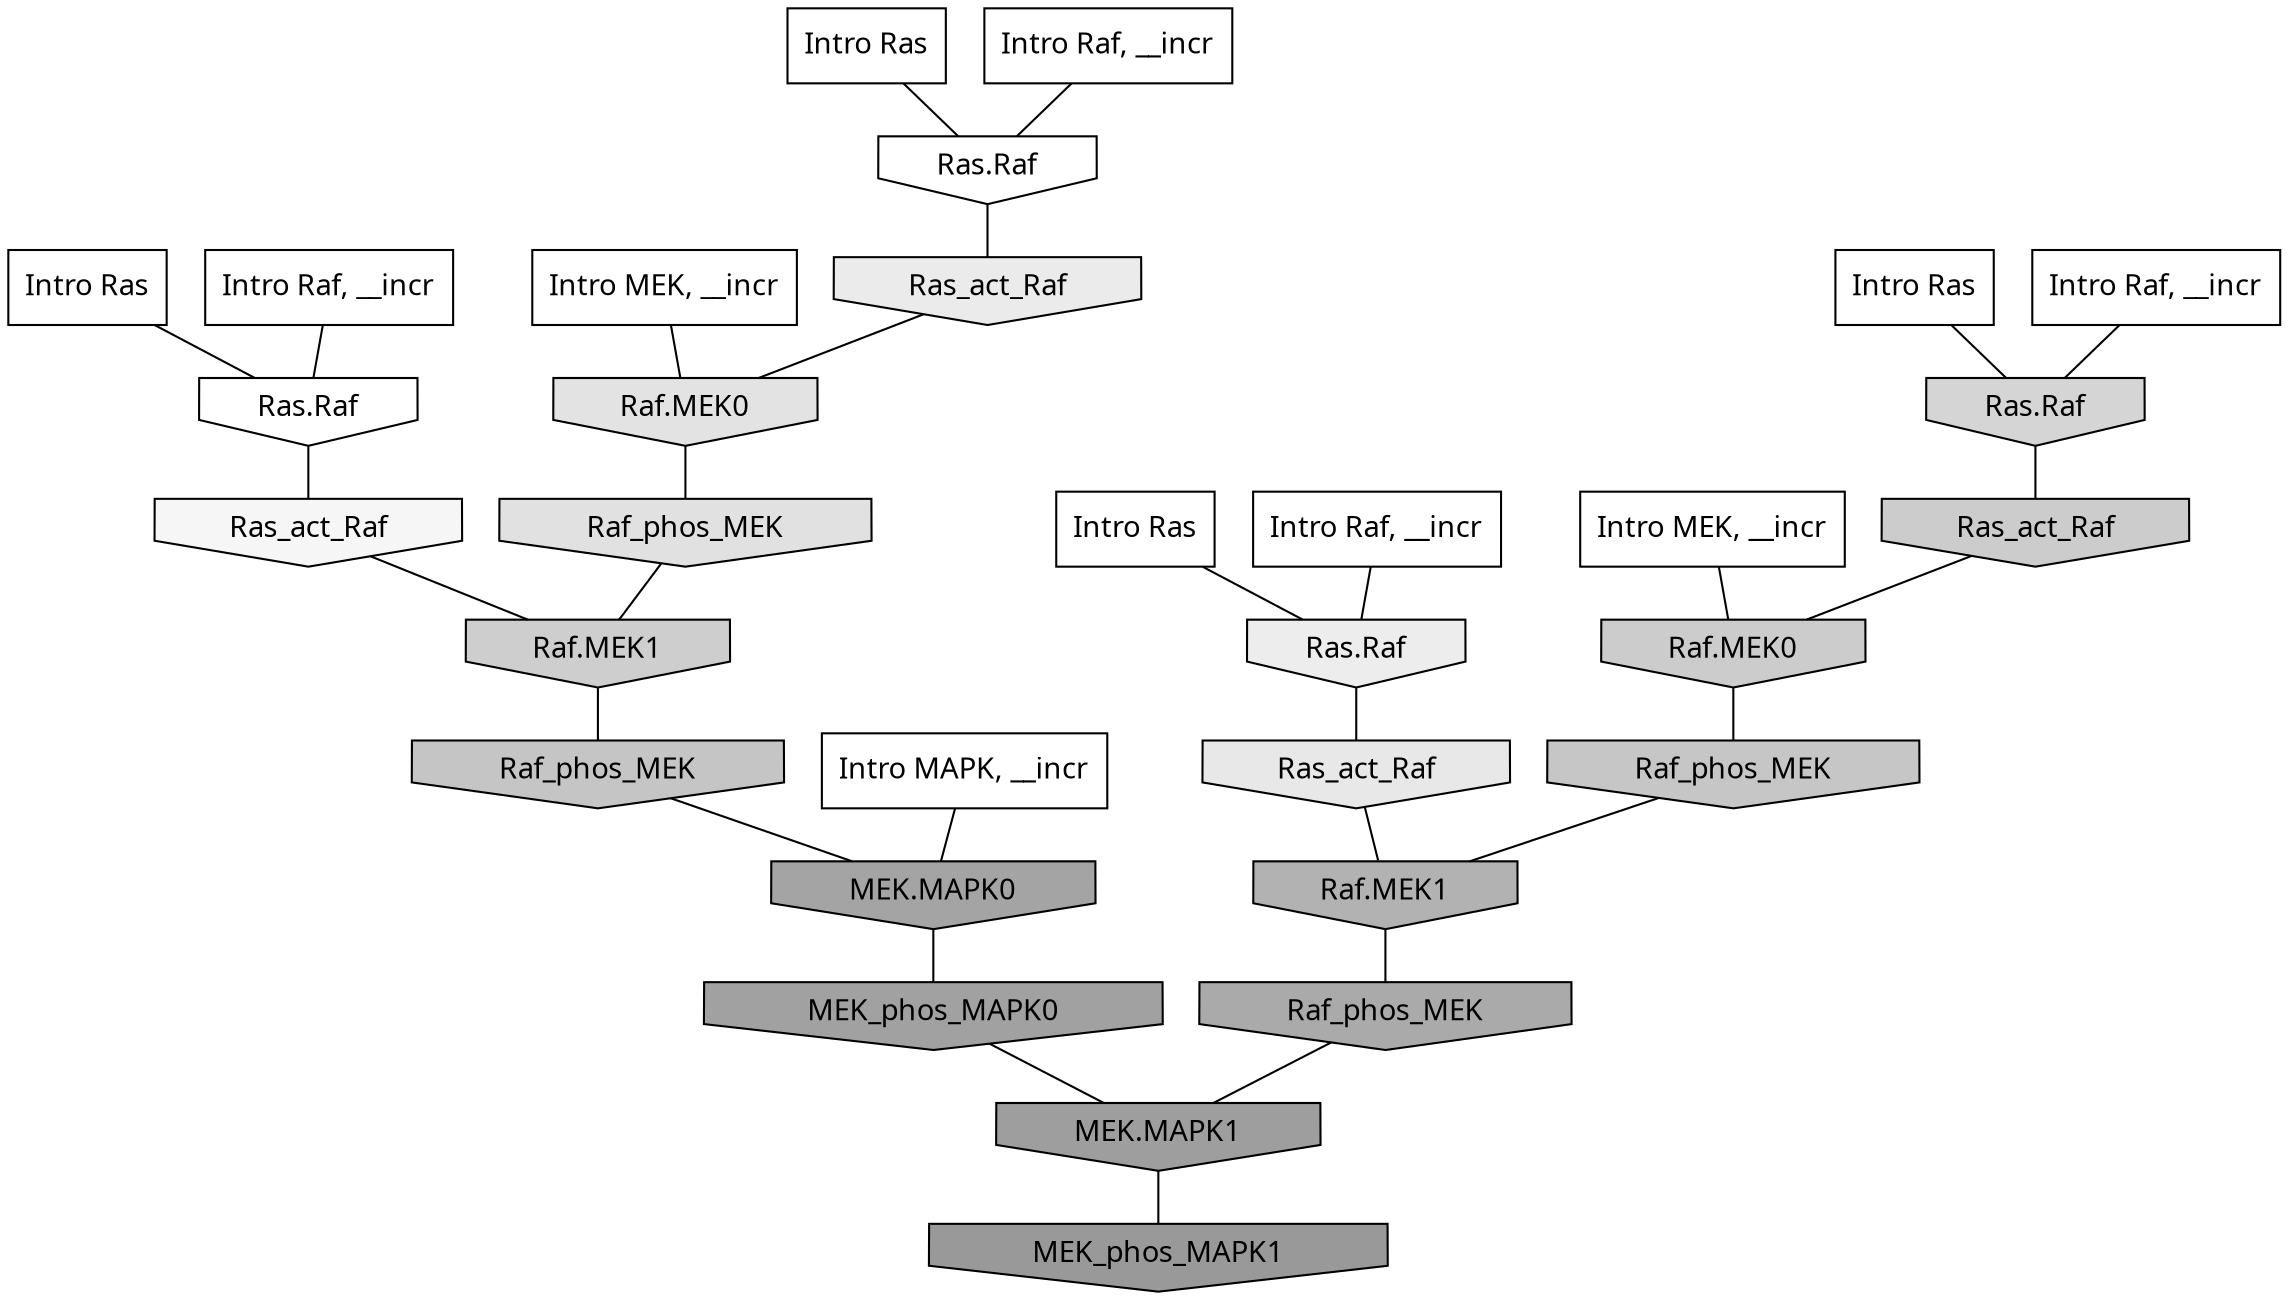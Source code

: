 digraph G{
  rankdir="TB";
  ranksep=0.30;
  node [fontname="CMU Serif"];
  edge [fontname="CMU Serif"];
  
  2 [label="Intro Ras", shape=rectangle, style=filled, fillcolor="0.000 0.000 1.000"]
  
  50 [label="Intro Ras", shape=rectangle, style=filled, fillcolor="0.000 0.000 1.000"]
  
  64 [label="Intro Ras", shape=rectangle, style=filled, fillcolor="0.000 0.000 1.000"]
  
  93 [label="Intro Ras", shape=rectangle, style=filled, fillcolor="0.000 0.000 1.000"]
  
  226 [label="Intro Raf, __incr", shape=rectangle, style=filled, fillcolor="0.000 0.000 1.000"]
  
  550 [label="Intro Raf, __incr", shape=rectangle, style=filled, fillcolor="0.000 0.000 1.000"]
  
  896 [label="Intro Raf, __incr", shape=rectangle, style=filled, fillcolor="0.000 0.000 1.000"]
  
  979 [label="Intro Raf, __incr", shape=rectangle, style=filled, fillcolor="0.000 0.000 1.000"]
  
  1680 [label="Intro MEK, __incr", shape=rectangle, style=filled, fillcolor="0.000 0.000 1.000"]
  
  1984 [label="Intro MEK, __incr", shape=rectangle, style=filled, fillcolor="0.000 0.000 1.000"]
  
  2794 [label="Intro MAPK, __incr", shape=rectangle, style=filled, fillcolor="0.000 0.000 1.000"]
  
  3271 [label="Ras.Raf", shape=invhouse, style=filled, fillcolor="0.000 0.000 1.000"]
  
  3322 [label="Ras.Raf", shape=invhouse, style=filled, fillcolor="0.000 0.000 0.998"]
  
  3560 [label="Ras_act_Raf", shape=invhouse, style=filled, fillcolor="0.000 0.000 0.962"]
  
  4032 [label="Ras.Raf", shape=invhouse, style=filled, fillcolor="0.000 0.000 0.926"]
  
  4129 [label="Ras_act_Raf", shape=invhouse, style=filled, fillcolor="0.000 0.000 0.919"]
  
  4285 [label="Ras_act_Raf", shape=invhouse, style=filled, fillcolor="0.000 0.000 0.909"]
  
  4595 [label="Raf.MEK0", shape=invhouse, style=filled, fillcolor="0.000 0.000 0.887"]
  
  4753 [label="Raf_phos_MEK", shape=invhouse, style=filled, fillcolor="0.000 0.000 0.879"]
  
  5540 [label="Ras.Raf", shape=invhouse, style=filled, fillcolor="0.000 0.000 0.833"]
  
  6028 [label="Raf.MEK1", shape=invhouse, style=filled, fillcolor="0.000 0.000 0.807"]
  
  6234 [label="Ras_act_Raf", shape=invhouse, style=filled, fillcolor="0.000 0.000 0.798"]
  
  6236 [label="Raf.MEK0", shape=invhouse, style=filled, fillcolor="0.000 0.000 0.798"]
  
  6761 [label="Raf_phos_MEK", shape=invhouse, style=filled, fillcolor="0.000 0.000 0.777"]
  
  6980 [label="Raf_phos_MEK", shape=invhouse, style=filled, fillcolor="0.000 0.000 0.770"]
  
  9418 [label="Raf.MEK1", shape=invhouse, style=filled, fillcolor="0.000 0.000 0.699"]
  
  11070 [label="Raf_phos_MEK", shape=invhouse, style=filled, fillcolor="0.000 0.000 0.665"]
  
  12397 [label="MEK.MAPK0", shape=invhouse, style=filled, fillcolor="0.000 0.000 0.643"]
  
  13153 [label="MEK_phos_MAPK0", shape=invhouse, style=filled, fillcolor="0.000 0.000 0.631"]
  
  14001 [label="MEK.MAPK1", shape=invhouse, style=filled, fillcolor="0.000 0.000 0.618"]
  
  15339 [label="MEK_phos_MAPK1", shape=invhouse, style=filled, fillcolor="0.000 0.000 0.600"]
  
  
  14001 -> 15339 [dir=none, color="0.000 0.000 0.000"] 
  13153 -> 14001 [dir=none, color="0.000 0.000 0.000"] 
  12397 -> 13153 [dir=none, color="0.000 0.000 0.000"] 
  11070 -> 14001 [dir=none, color="0.000 0.000 0.000"] 
  9418 -> 11070 [dir=none, color="0.000 0.000 0.000"] 
  6980 -> 12397 [dir=none, color="0.000 0.000 0.000"] 
  6761 -> 9418 [dir=none, color="0.000 0.000 0.000"] 
  6236 -> 6761 [dir=none, color="0.000 0.000 0.000"] 
  6234 -> 6236 [dir=none, color="0.000 0.000 0.000"] 
  6028 -> 6980 [dir=none, color="0.000 0.000 0.000"] 
  5540 -> 6234 [dir=none, color="0.000 0.000 0.000"] 
  4753 -> 6028 [dir=none, color="0.000 0.000 0.000"] 
  4595 -> 4753 [dir=none, color="0.000 0.000 0.000"] 
  4285 -> 9418 [dir=none, color="0.000 0.000 0.000"] 
  4129 -> 4595 [dir=none, color="0.000 0.000 0.000"] 
  4032 -> 4285 [dir=none, color="0.000 0.000 0.000"] 
  3560 -> 6028 [dir=none, color="0.000 0.000 0.000"] 
  3322 -> 3560 [dir=none, color="0.000 0.000 0.000"] 
  3271 -> 4129 [dir=none, color="0.000 0.000 0.000"] 
  2794 -> 12397 [dir=none, color="0.000 0.000 0.000"] 
  1984 -> 4595 [dir=none, color="0.000 0.000 0.000"] 
  1680 -> 6236 [dir=none, color="0.000 0.000 0.000"] 
  979 -> 3271 [dir=none, color="0.000 0.000 0.000"] 
  896 -> 5540 [dir=none, color="0.000 0.000 0.000"] 
  550 -> 3322 [dir=none, color="0.000 0.000 0.000"] 
  226 -> 4032 [dir=none, color="0.000 0.000 0.000"] 
  93 -> 5540 [dir=none, color="0.000 0.000 0.000"] 
  64 -> 4032 [dir=none, color="0.000 0.000 0.000"] 
  50 -> 3271 [dir=none, color="0.000 0.000 0.000"] 
  2 -> 3322 [dir=none, color="0.000 0.000 0.000"] 
  
  }
